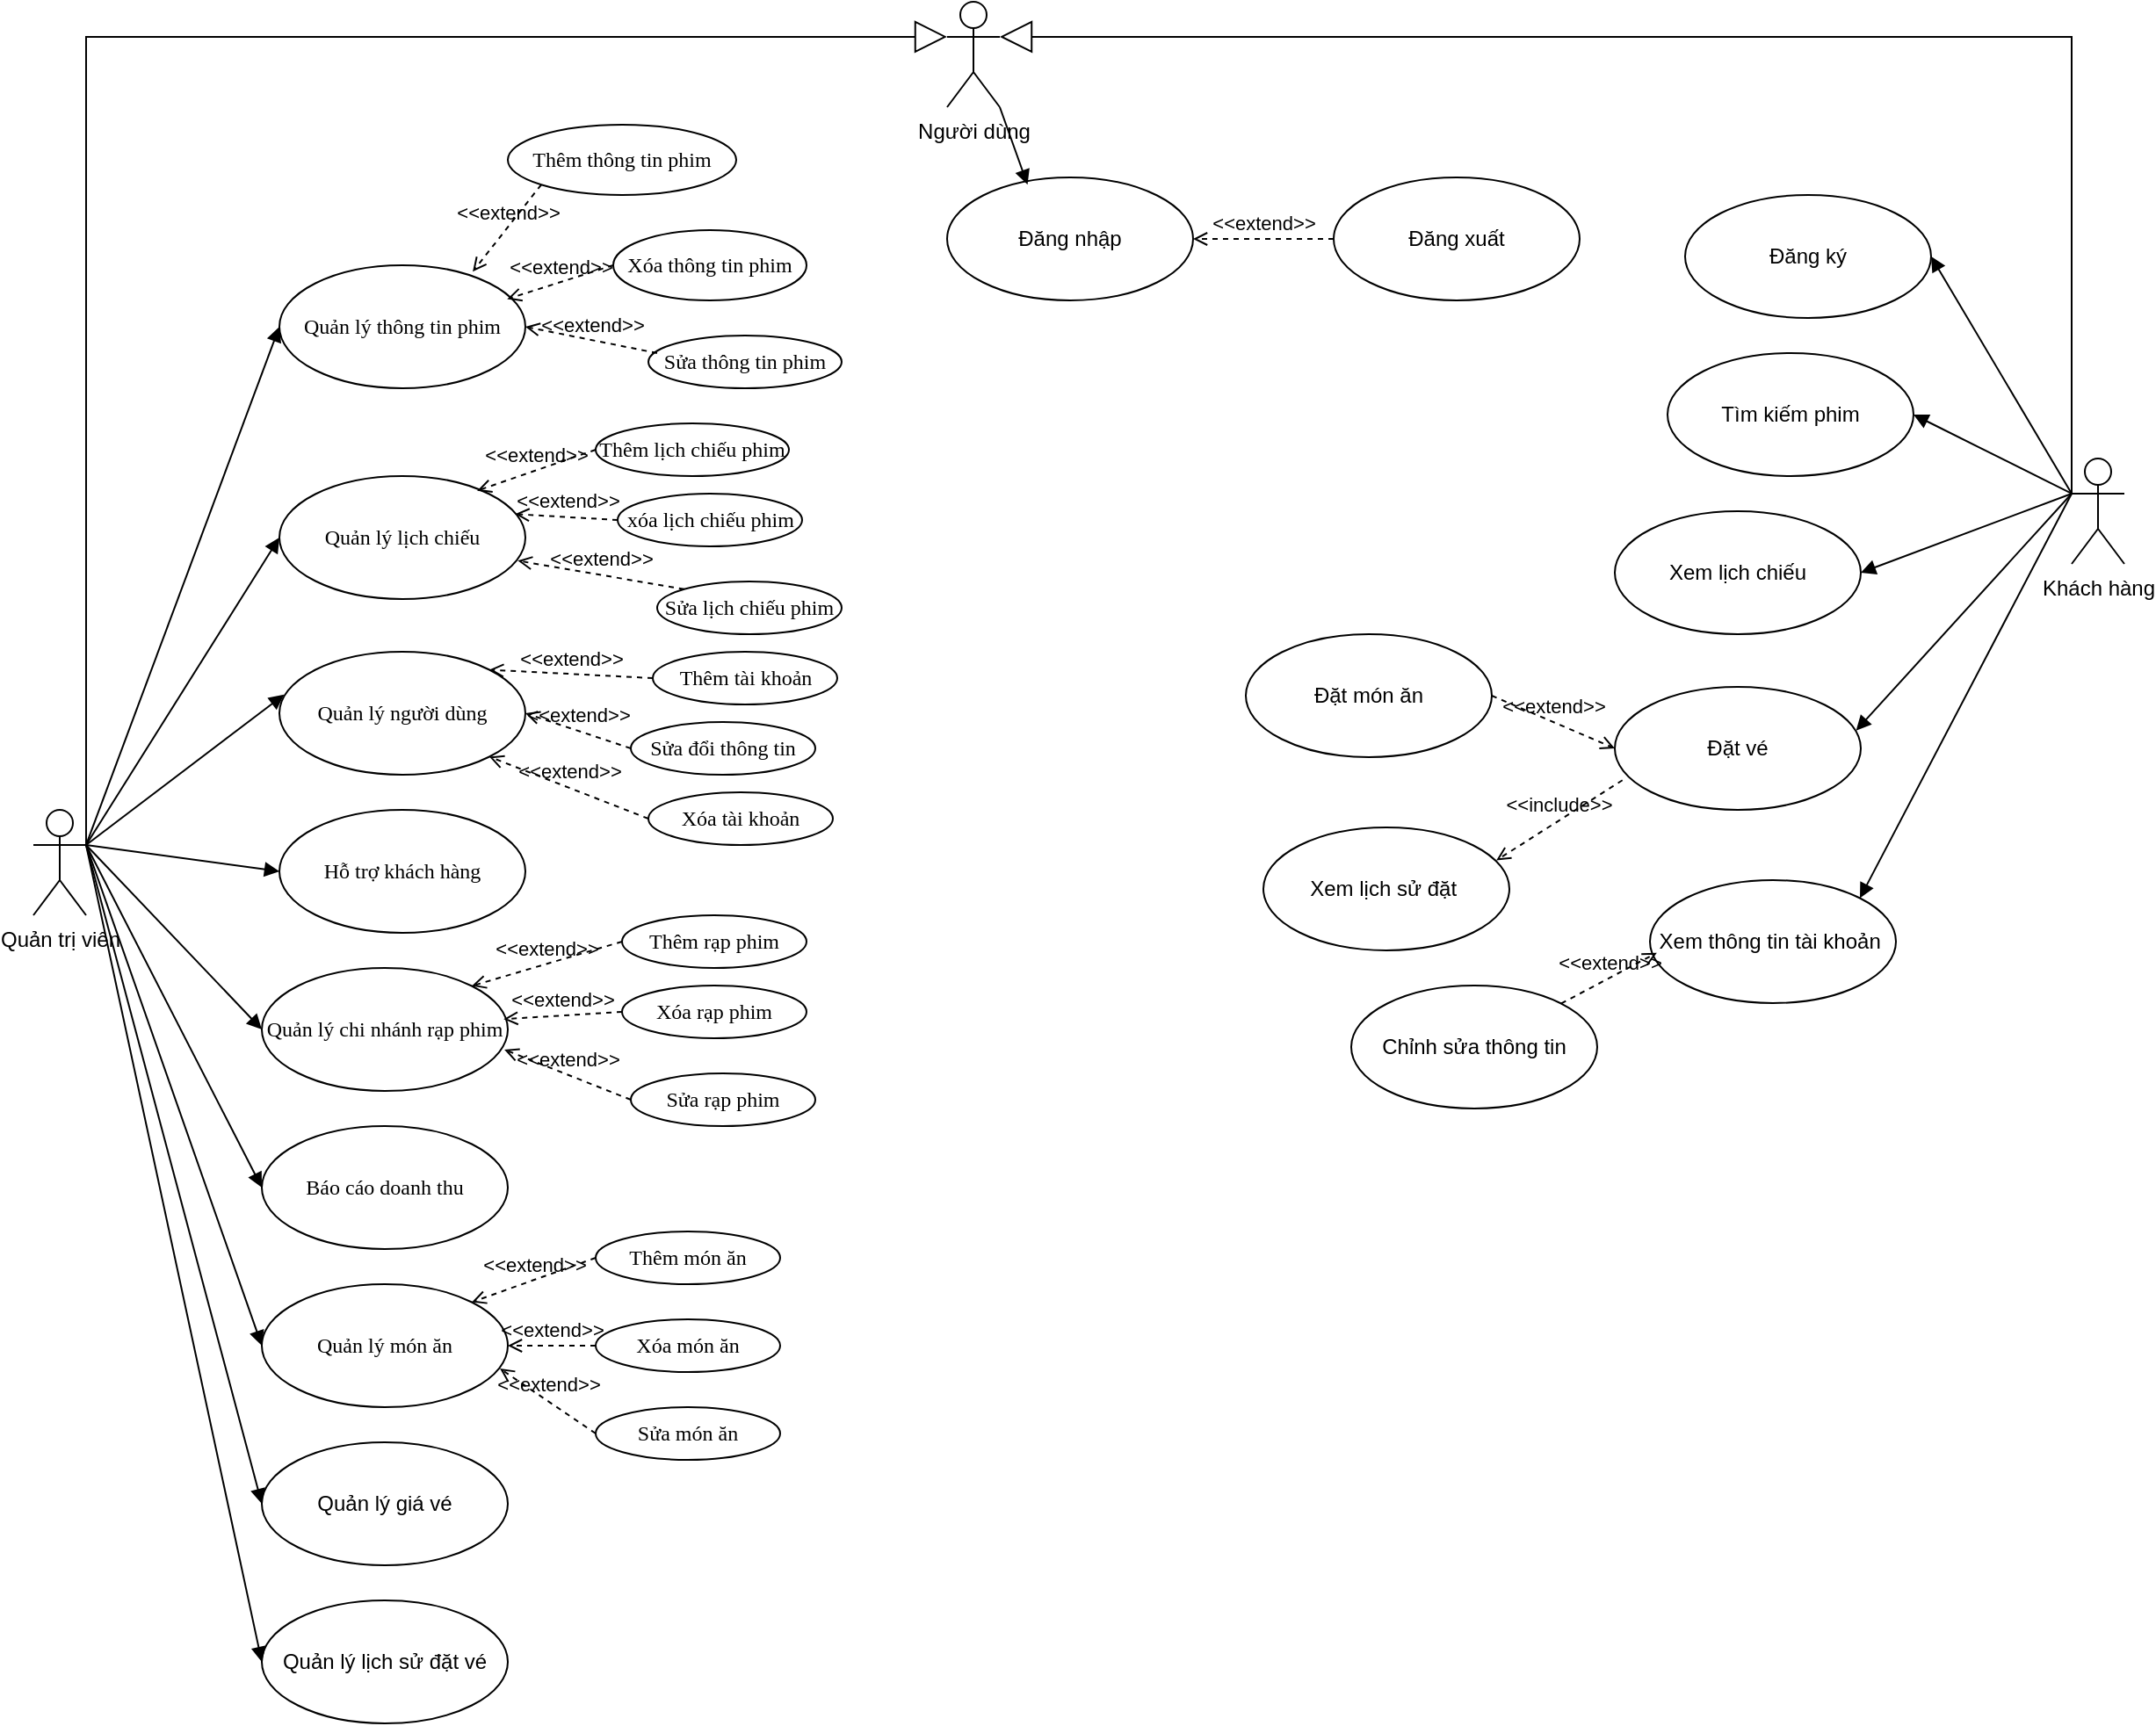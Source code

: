 <mxfile version="24.4.0" type="device">
  <diagram name="UC" id="OTLw87CRdh3D2ib7LzIk">
    <mxGraphModel dx="2585" dy="1162" grid="1" gridSize="10" guides="1" tooltips="1" connect="1" arrows="1" fold="1" page="1" pageScale="1" pageWidth="850" pageHeight="1100" background="#FFFFFF" math="0" shadow="0">
      <root>
        <mxCell id="0" />
        <mxCell id="1" parent="0" />
        <mxCell id="ANZ1kcfsG3lYuSEbbKu_-1" value="Khách hàng" style="shape=umlActor;verticalLabelPosition=bottom;verticalAlign=top;html=1;outlineConnect=0;" vertex="1" parent="1">
          <mxGeometry x="950" y="290" width="30" height="60" as="geometry" />
        </mxCell>
        <mxCell id="ANZ1kcfsG3lYuSEbbKu_-2" value="Quản trị viên" style="shape=umlActor;verticalLabelPosition=bottom;verticalAlign=top;html=1;outlineConnect=0;" vertex="1" parent="1">
          <mxGeometry x="-210" y="490" width="30" height="60" as="geometry" />
        </mxCell>
        <mxCell id="ANZ1kcfsG3lYuSEbbKu_-5" value="Người dùng" style="shape=umlActor;verticalLabelPosition=bottom;verticalAlign=top;html=1;outlineConnect=0;" vertex="1" parent="1">
          <mxGeometry x="310" y="30" width="30" height="60" as="geometry" />
        </mxCell>
        <mxCell id="ANZ1kcfsG3lYuSEbbKu_-6" value="" style="endArrow=block;endSize=16;endFill=0;html=1;rounded=0;exitX=1;exitY=0.333;exitDx=0;exitDy=0;exitPerimeter=0;entryX=0;entryY=0.333;entryDx=0;entryDy=0;entryPerimeter=0;" edge="1" parent="1" source="ANZ1kcfsG3lYuSEbbKu_-2" target="ANZ1kcfsG3lYuSEbbKu_-5">
          <mxGeometry width="160" relative="1" as="geometry">
            <mxPoint x="-20" y="330" as="sourcePoint" />
            <mxPoint x="140" y="330" as="targetPoint" />
            <Array as="points">
              <mxPoint x="-180" y="50" />
            </Array>
          </mxGeometry>
        </mxCell>
        <mxCell id="ANZ1kcfsG3lYuSEbbKu_-8" value="" style="endArrow=block;endSize=16;endFill=0;html=1;rounded=0;exitX=0;exitY=0.333;exitDx=0;exitDy=0;exitPerimeter=0;entryX=1;entryY=0.333;entryDx=0;entryDy=0;entryPerimeter=0;" edge="1" parent="1" source="ANZ1kcfsG3lYuSEbbKu_-1" target="ANZ1kcfsG3lYuSEbbKu_-5">
          <mxGeometry width="160" relative="1" as="geometry">
            <mxPoint x="-120" y="340" as="sourcePoint" />
            <mxPoint x="320" y="60" as="targetPoint" />
            <Array as="points">
              <mxPoint x="950" y="50" />
            </Array>
          </mxGeometry>
        </mxCell>
        <mxCell id="ANZ1kcfsG3lYuSEbbKu_-10" value="Đăng nhập" style="ellipse;whiteSpace=wrap;html=1;" vertex="1" parent="1">
          <mxGeometry x="310" y="130" width="140" height="70" as="geometry" />
        </mxCell>
        <mxCell id="ANZ1kcfsG3lYuSEbbKu_-11" value="Đăng xuất" style="ellipse;whiteSpace=wrap;html=1;" vertex="1" parent="1">
          <mxGeometry x="530" y="130" width="140" height="70" as="geometry" />
        </mxCell>
        <mxCell id="ANZ1kcfsG3lYuSEbbKu_-14" value="&amp;lt;&amp;lt;extend&amp;gt;&amp;gt;" style="html=1;verticalAlign=bottom;labelBackgroundColor=none;endArrow=open;endFill=0;dashed=1;rounded=0;exitX=0;exitY=0.5;exitDx=0;exitDy=0;entryX=1;entryY=0.5;entryDx=0;entryDy=0;" edge="1" parent="1" source="ANZ1kcfsG3lYuSEbbKu_-11" target="ANZ1kcfsG3lYuSEbbKu_-10">
          <mxGeometry width="160" relative="1" as="geometry">
            <mxPoint x="470" y="120" as="sourcePoint" />
            <mxPoint x="630" y="120" as="targetPoint" />
          </mxGeometry>
        </mxCell>
        <mxCell id="ANZ1kcfsG3lYuSEbbKu_-15" value="" style="html=1;verticalAlign=bottom;labelBackgroundColor=none;endArrow=block;endFill=1;rounded=0;exitX=1;exitY=1;exitDx=0;exitDy=0;exitPerimeter=0;entryX=0.327;entryY=0.059;entryDx=0;entryDy=0;entryPerimeter=0;" edge="1" parent="1" source="ANZ1kcfsG3lYuSEbbKu_-5" target="ANZ1kcfsG3lYuSEbbKu_-10">
          <mxGeometry width="160" relative="1" as="geometry">
            <mxPoint x="390" y="80" as="sourcePoint" />
            <mxPoint x="550" y="80" as="targetPoint" />
          </mxGeometry>
        </mxCell>
        <mxCell id="ANZ1kcfsG3lYuSEbbKu_-17" value="Đăng ký" style="ellipse;whiteSpace=wrap;html=1;" vertex="1" parent="1">
          <mxGeometry x="730" y="140" width="140" height="70" as="geometry" />
        </mxCell>
        <mxCell id="ANZ1kcfsG3lYuSEbbKu_-18" value="" style="html=1;verticalAlign=bottom;labelBackgroundColor=none;endArrow=block;endFill=1;rounded=0;exitX=0;exitY=0.333;exitDx=0;exitDy=0;exitPerimeter=0;entryX=1;entryY=0.5;entryDx=0;entryDy=0;" edge="1" parent="1" source="ANZ1kcfsG3lYuSEbbKu_-1" target="ANZ1kcfsG3lYuSEbbKu_-17">
          <mxGeometry width="160" relative="1" as="geometry">
            <mxPoint x="350" y="100" as="sourcePoint" />
            <mxPoint x="366" y="144" as="targetPoint" />
          </mxGeometry>
        </mxCell>
        <mxCell id="ANZ1kcfsG3lYuSEbbKu_-19" value="Tìm kiếm phim" style="ellipse;whiteSpace=wrap;html=1;" vertex="1" parent="1">
          <mxGeometry x="720" y="230" width="140" height="70" as="geometry" />
        </mxCell>
        <mxCell id="ANZ1kcfsG3lYuSEbbKu_-20" value="Xem lịch chiếu" style="ellipse;whiteSpace=wrap;html=1;" vertex="1" parent="1">
          <mxGeometry x="690" y="320" width="140" height="70" as="geometry" />
        </mxCell>
        <mxCell id="ANZ1kcfsG3lYuSEbbKu_-21" value="Đặt vé" style="ellipse;whiteSpace=wrap;html=1;" vertex="1" parent="1">
          <mxGeometry x="690" y="420" width="140" height="70" as="geometry" />
        </mxCell>
        <mxCell id="ANZ1kcfsG3lYuSEbbKu_-22" value="Đặt món ăn" style="ellipse;whiteSpace=wrap;html=1;" vertex="1" parent="1">
          <mxGeometry x="480" y="390" width="140" height="70" as="geometry" />
        </mxCell>
        <mxCell id="ANZ1kcfsG3lYuSEbbKu_-23" value="Xem thông tin tài khoản&amp;nbsp;" style="ellipse;whiteSpace=wrap;html=1;" vertex="1" parent="1">
          <mxGeometry x="710" y="530" width="140" height="70" as="geometry" />
        </mxCell>
        <mxCell id="ANZ1kcfsG3lYuSEbbKu_-24" value="" style="html=1;verticalAlign=bottom;labelBackgroundColor=none;endArrow=block;endFill=1;rounded=0;entryX=1;entryY=0.5;entryDx=0;entryDy=0;exitX=0;exitY=0.333;exitDx=0;exitDy=0;exitPerimeter=0;" edge="1" parent="1" source="ANZ1kcfsG3lYuSEbbKu_-1" target="ANZ1kcfsG3lYuSEbbKu_-19">
          <mxGeometry width="160" relative="1" as="geometry">
            <mxPoint x="930" y="350" as="sourcePoint" />
            <mxPoint x="830" y="235" as="targetPoint" />
          </mxGeometry>
        </mxCell>
        <mxCell id="ANZ1kcfsG3lYuSEbbKu_-25" value="" style="html=1;verticalAlign=bottom;labelBackgroundColor=none;endArrow=block;endFill=1;rounded=0;entryX=1;entryY=0.5;entryDx=0;entryDy=0;exitX=0;exitY=0.333;exitDx=0;exitDy=0;exitPerimeter=0;" edge="1" parent="1" source="ANZ1kcfsG3lYuSEbbKu_-1" target="ANZ1kcfsG3lYuSEbbKu_-20">
          <mxGeometry width="160" relative="1" as="geometry">
            <mxPoint x="870" y="400" as="sourcePoint" />
            <mxPoint x="1030" y="400" as="targetPoint" />
          </mxGeometry>
        </mxCell>
        <mxCell id="ANZ1kcfsG3lYuSEbbKu_-26" value="" style="html=1;verticalAlign=bottom;labelBackgroundColor=none;endArrow=block;endFill=1;rounded=0;entryX=0.981;entryY=0.355;entryDx=0;entryDy=0;exitX=0;exitY=0.333;exitDx=0;exitDy=0;exitPerimeter=0;entryPerimeter=0;" edge="1" parent="1" source="ANZ1kcfsG3lYuSEbbKu_-1" target="ANZ1kcfsG3lYuSEbbKu_-21">
          <mxGeometry width="160" relative="1" as="geometry">
            <mxPoint x="960" y="400" as="sourcePoint" />
            <mxPoint x="840" y="245" as="targetPoint" />
          </mxGeometry>
        </mxCell>
        <mxCell id="ANZ1kcfsG3lYuSEbbKu_-27" value="" style="html=1;verticalAlign=bottom;labelBackgroundColor=none;endArrow=block;endFill=1;rounded=0;exitX=0;exitY=0.333;exitDx=0;exitDy=0;exitPerimeter=0;entryX=1;entryY=0;entryDx=0;entryDy=0;" edge="1" parent="1" source="ANZ1kcfsG3lYuSEbbKu_-1" target="ANZ1kcfsG3lYuSEbbKu_-23">
          <mxGeometry width="160" relative="1" as="geometry">
            <mxPoint x="980" y="340" as="sourcePoint" />
            <mxPoint x="850" y="255" as="targetPoint" />
          </mxGeometry>
        </mxCell>
        <mxCell id="ANZ1kcfsG3lYuSEbbKu_-28" value="&amp;lt;&amp;lt;extend&amp;gt;&amp;gt;" style="html=1;verticalAlign=bottom;labelBackgroundColor=none;endArrow=open;endFill=0;dashed=1;rounded=0;exitX=1;exitY=0.5;exitDx=0;exitDy=0;entryX=0;entryY=0.5;entryDx=0;entryDy=0;" edge="1" parent="1" source="ANZ1kcfsG3lYuSEbbKu_-22" target="ANZ1kcfsG3lYuSEbbKu_-21">
          <mxGeometry width="160" relative="1" as="geometry">
            <mxPoint x="540" y="175" as="sourcePoint" />
            <mxPoint x="460" y="175" as="targetPoint" />
          </mxGeometry>
        </mxCell>
        <mxCell id="ANZ1kcfsG3lYuSEbbKu_-29" value="&lt;p class=&quot;MsoNormal&quot;&gt;&lt;span style=&quot;mso-spacerun:&#39;yes&#39;;font-family:&#39;Times New Roman&#39;;font-size:13,0000pt;&quot;&gt;Quản lý thông tin phim&lt;/span&gt;&lt;/p&gt;" style="ellipse;whiteSpace=wrap;html=1;" vertex="1" parent="1">
          <mxGeometry x="-70" y="180" width="140" height="70" as="geometry" />
        </mxCell>
        <mxCell id="ANZ1kcfsG3lYuSEbbKu_-30" value="&lt;p class=&quot;MsoNormal&quot;&gt;&lt;span style=&quot;mso-spacerun:&#39;yes&#39;;font-family:&#39;Times New Roman&#39;;font-size:13,0000pt;&quot;&gt;Quản lý lịch chiếu&lt;/span&gt;&lt;/p&gt;" style="ellipse;whiteSpace=wrap;html=1;" vertex="1" parent="1">
          <mxGeometry x="-70" y="300" width="140" height="70" as="geometry" />
        </mxCell>
        <mxCell id="ANZ1kcfsG3lYuSEbbKu_-31" value="&lt;p class=&quot;MsoNormal&quot;&gt;&lt;span style=&quot;mso-spacerun:&#39;yes&#39;;font-family:&#39;Times New Roman&#39;;font-size:13,0000pt;&quot;&gt;Quản lý người dùng&lt;/span&gt;&lt;/p&gt;" style="ellipse;whiteSpace=wrap;html=1;" vertex="1" parent="1">
          <mxGeometry x="-70" y="400" width="140" height="70" as="geometry" />
        </mxCell>
        <mxCell id="ANZ1kcfsG3lYuSEbbKu_-32" value="&lt;p class=&quot;MsoNormal&quot;&gt;&lt;span style=&quot;mso-spacerun:&#39;yes&#39;;font-family:&#39;Times New Roman&#39;;font-size:13,0000pt;&quot;&gt;Hỗ trợ khách hàng&lt;/span&gt;&lt;/p&gt;" style="ellipse;whiteSpace=wrap;html=1;" vertex="1" parent="1">
          <mxGeometry x="-70" y="490" width="140" height="70" as="geometry" />
        </mxCell>
        <mxCell id="ANZ1kcfsG3lYuSEbbKu_-33" value="&lt;p class=&quot;MsoNormal&quot;&gt;&lt;span style=&quot;mso-spacerun:&#39;yes&#39;;font-family:&#39;Times New Roman&#39;;font-size:13,0000pt;&quot;&gt;Quản lý chi nhánh rạp phim&lt;/span&gt;&lt;/p&gt;" style="ellipse;whiteSpace=wrap;html=1;" vertex="1" parent="1">
          <mxGeometry x="-80" y="580" width="140" height="70" as="geometry" />
        </mxCell>
        <mxCell id="ANZ1kcfsG3lYuSEbbKu_-34" value="&lt;p class=&quot;MsoNormal&quot;&gt;&lt;span style=&quot;mso-spacerun:&#39;yes&#39;;font-family:&#39;Times New Roman&#39;;font-size:13,0000pt;&quot;&gt;Báo cáo doanh thu&lt;/span&gt;&lt;/p&gt;" style="ellipse;whiteSpace=wrap;html=1;" vertex="1" parent="1">
          <mxGeometry x="-80" y="670" width="140" height="70" as="geometry" />
        </mxCell>
        <mxCell id="ANZ1kcfsG3lYuSEbbKu_-35" value="&lt;p class=&quot;MsoNormal&quot;&gt;&lt;span style=&quot;mso-spacerun:&#39;yes&#39;;font-family:&#39;Times New Roman&#39;;font-size:13,0000pt;&quot;&gt;Quản lý món ăn&lt;/span&gt;&lt;/p&gt;" style="ellipse;whiteSpace=wrap;html=1;" vertex="1" parent="1">
          <mxGeometry x="-80" y="760" width="140" height="70" as="geometry" />
        </mxCell>
        <mxCell id="ANZ1kcfsG3lYuSEbbKu_-36" value="Xem lịch sử đặt&amp;nbsp;" style="ellipse;whiteSpace=wrap;html=1;" vertex="1" parent="1">
          <mxGeometry x="490" y="500" width="140" height="70" as="geometry" />
        </mxCell>
        <mxCell id="ANZ1kcfsG3lYuSEbbKu_-37" value="&amp;lt;&amp;lt;include&amp;gt;&amp;gt;" style="html=1;verticalAlign=bottom;labelBackgroundColor=none;endArrow=open;endFill=0;dashed=1;rounded=0;exitX=0.031;exitY=0.759;exitDx=0;exitDy=0;exitPerimeter=0;entryX=0.947;entryY=0.268;entryDx=0;entryDy=0;entryPerimeter=0;" edge="1" parent="1" source="ANZ1kcfsG3lYuSEbbKu_-21" target="ANZ1kcfsG3lYuSEbbKu_-36">
          <mxGeometry width="160" relative="1" as="geometry">
            <mxPoint x="550" y="610" as="sourcePoint" />
            <mxPoint x="710" y="610" as="targetPoint" />
          </mxGeometry>
        </mxCell>
        <mxCell id="ANZ1kcfsG3lYuSEbbKu_-38" value="Quản lý giá vé" style="ellipse;whiteSpace=wrap;html=1;" vertex="1" parent="1">
          <mxGeometry x="-80" y="850" width="140" height="70" as="geometry" />
        </mxCell>
        <mxCell id="ANZ1kcfsG3lYuSEbbKu_-39" value="Quản lý lịch sử đặt vé" style="ellipse;whiteSpace=wrap;html=1;" vertex="1" parent="1">
          <mxGeometry x="-80" y="940" width="140" height="70" as="geometry" />
        </mxCell>
        <mxCell id="ANZ1kcfsG3lYuSEbbKu_-40" value="&lt;p class=&quot;MsoNormal&quot;&gt;&lt;span style=&quot;mso-spacerun:&#39;yes&#39;;font-family:&#39;Times New Roman&#39;;font-size:13,0000pt;&quot;&gt;Xóa thông tin phim&lt;/span&gt;&lt;/p&gt;" style="ellipse;whiteSpace=wrap;html=1;" vertex="1" parent="1">
          <mxGeometry x="120" y="160" width="110" height="40" as="geometry" />
        </mxCell>
        <mxCell id="ANZ1kcfsG3lYuSEbbKu_-41" value="&lt;p class=&quot;MsoNormal&quot;&gt;&lt;span style=&quot;mso-spacerun:&#39;yes&#39;;font-family:&#39;Times New Roman&#39;;font-size:13,0000pt;&quot;&gt;Thêm thông tin phim&lt;/span&gt;&lt;/p&gt;" style="ellipse;whiteSpace=wrap;html=1;" vertex="1" parent="1">
          <mxGeometry x="60" y="100" width="130" height="40" as="geometry" />
        </mxCell>
        <mxCell id="ANZ1kcfsG3lYuSEbbKu_-42" value="&lt;p class=&quot;MsoNormal&quot;&gt;&lt;span style=&quot;mso-spacerun:&#39;yes&#39;;font-family:&#39;Times New Roman&#39;;font-size:13,0000pt;&quot;&gt;Sửa thông tin phim&lt;/span&gt;&lt;/p&gt;" style="ellipse;whiteSpace=wrap;html=1;" vertex="1" parent="1">
          <mxGeometry x="140" y="220" width="110" height="30" as="geometry" />
        </mxCell>
        <mxCell id="ANZ1kcfsG3lYuSEbbKu_-43" value="&amp;lt;&amp;lt;extend&amp;gt;&amp;gt;" style="html=1;verticalAlign=bottom;labelBackgroundColor=none;endArrow=open;endFill=0;dashed=1;rounded=0;exitX=0;exitY=1;exitDx=0;exitDy=0;entryX=0.786;entryY=0.052;entryDx=0;entryDy=0;entryPerimeter=0;" edge="1" parent="1" source="ANZ1kcfsG3lYuSEbbKu_-41" target="ANZ1kcfsG3lYuSEbbKu_-29">
          <mxGeometry width="160" relative="1" as="geometry">
            <mxPoint x="-100" y="150" as="sourcePoint" />
            <mxPoint x="60" y="150" as="targetPoint" />
          </mxGeometry>
        </mxCell>
        <mxCell id="ANZ1kcfsG3lYuSEbbKu_-44" value="&amp;lt;&amp;lt;extend&amp;gt;&amp;gt;" style="html=1;verticalAlign=bottom;labelBackgroundColor=none;endArrow=open;endFill=0;dashed=1;rounded=0;exitX=0;exitY=0.5;exitDx=0;exitDy=0;entryX=0.926;entryY=0.275;entryDx=0;entryDy=0;entryPerimeter=0;" edge="1" parent="1" source="ANZ1kcfsG3lYuSEbbKu_-40" target="ANZ1kcfsG3lYuSEbbKu_-29">
          <mxGeometry width="160" relative="1" as="geometry">
            <mxPoint x="108.96" y="150.36" as="sourcePoint" />
            <mxPoint x="69.96" y="200.36" as="targetPoint" />
          </mxGeometry>
        </mxCell>
        <mxCell id="ANZ1kcfsG3lYuSEbbKu_-45" value="&amp;lt;&amp;lt;extend&amp;gt;&amp;gt;" style="html=1;verticalAlign=bottom;labelBackgroundColor=none;endArrow=open;endFill=0;dashed=1;rounded=0;exitX=0.045;exitY=0.333;exitDx=0;exitDy=0;entryX=1;entryY=0.5;entryDx=0;entryDy=0;exitPerimeter=0;" edge="1" parent="1" source="ANZ1kcfsG3lYuSEbbKu_-42" target="ANZ1kcfsG3lYuSEbbKu_-29">
          <mxGeometry width="160" relative="1" as="geometry">
            <mxPoint x="140" y="210" as="sourcePoint" />
            <mxPoint x="80" y="229" as="targetPoint" />
          </mxGeometry>
        </mxCell>
        <mxCell id="ANZ1kcfsG3lYuSEbbKu_-46" value="" style="html=1;verticalAlign=bottom;labelBackgroundColor=none;endArrow=block;endFill=1;rounded=0;exitX=1;exitY=0.333;exitDx=0;exitDy=0;exitPerimeter=0;entryX=0;entryY=0.5;entryDx=0;entryDy=0;" edge="1" parent="1" source="ANZ1kcfsG3lYuSEbbKu_-2" target="ANZ1kcfsG3lYuSEbbKu_-29">
          <mxGeometry width="160" relative="1" as="geometry">
            <mxPoint x="-100" y="265.87" as="sourcePoint" />
            <mxPoint x="-84" y="309.87" as="targetPoint" />
          </mxGeometry>
        </mxCell>
        <mxCell id="ANZ1kcfsG3lYuSEbbKu_-47" value="&lt;p class=&quot;MsoNormal&quot;&gt;&lt;span style=&quot;mso-spacerun:&#39;yes&#39;;font-family:&#39;Times New Roman&#39;;font-size:13,0000pt;&quot;&gt;Thêm lịch chiếu phim&lt;/span&gt;&lt;/p&gt;" style="ellipse;whiteSpace=wrap;html=1;" vertex="1" parent="1">
          <mxGeometry x="110" y="270" width="110" height="30" as="geometry" />
        </mxCell>
        <mxCell id="ANZ1kcfsG3lYuSEbbKu_-48" value="&lt;p class=&quot;MsoNormal&quot;&gt;&lt;span style=&quot;mso-spacerun:&#39;yes&#39;;font-family:&#39;Times New Roman&#39;;font-size:13,0000pt;&quot;&gt;xóa lịch chiếu phim&lt;/span&gt;&lt;/p&gt;" style="ellipse;whiteSpace=wrap;html=1;" vertex="1" parent="1">
          <mxGeometry x="122.5" y="310" width="105" height="30" as="geometry" />
        </mxCell>
        <mxCell id="ANZ1kcfsG3lYuSEbbKu_-49" value="&lt;p class=&quot;MsoNormal&quot;&gt;&lt;span style=&quot;mso-spacerun:&#39;yes&#39;;font-family:&#39;Times New Roman&#39;;font-size:13,0000pt;&quot;&gt;Sửa lịch chiếu phim&lt;/span&gt;&lt;/p&gt;" style="ellipse;whiteSpace=wrap;html=1;" vertex="1" parent="1">
          <mxGeometry x="145" y="360" width="105" height="30" as="geometry" />
        </mxCell>
        <mxCell id="ANZ1kcfsG3lYuSEbbKu_-50" value="&amp;lt;&amp;lt;extend&amp;gt;&amp;gt;" style="html=1;verticalAlign=bottom;labelBackgroundColor=none;endArrow=open;endFill=0;dashed=1;rounded=0;exitX=0;exitY=0.5;exitDx=0;exitDy=0;entryX=0.804;entryY=0.119;entryDx=0;entryDy=0;entryPerimeter=0;" edge="1" parent="1" source="ANZ1kcfsG3lYuSEbbKu_-47" target="ANZ1kcfsG3lYuSEbbKu_-30">
          <mxGeometry width="160" relative="1" as="geometry">
            <mxPoint x="110.05" y="272.51" as="sourcePoint" />
            <mxPoint x="35.05" y="257.51" as="targetPoint" />
          </mxGeometry>
        </mxCell>
        <mxCell id="ANZ1kcfsG3lYuSEbbKu_-51" value="&amp;lt;&amp;lt;extend&amp;gt;&amp;gt;" style="html=1;verticalAlign=bottom;labelBackgroundColor=none;endArrow=open;endFill=0;dashed=1;rounded=0;exitX=0;exitY=0.5;exitDx=0;exitDy=0;entryX=0.958;entryY=0.309;entryDx=0;entryDy=0;entryPerimeter=0;" edge="1" parent="1" source="ANZ1kcfsG3lYuSEbbKu_-48" target="ANZ1kcfsG3lYuSEbbKu_-30">
          <mxGeometry width="160" relative="1" as="geometry">
            <mxPoint x="127.44" y="305.83" as="sourcePoint" />
            <mxPoint x="60.44" y="333.83" as="targetPoint" />
          </mxGeometry>
        </mxCell>
        <mxCell id="ANZ1kcfsG3lYuSEbbKu_-52" value="&amp;lt;&amp;lt;extend&amp;gt;&amp;gt;" style="html=1;verticalAlign=bottom;labelBackgroundColor=none;endArrow=open;endFill=0;dashed=1;rounded=0;exitX=0;exitY=0;exitDx=0;exitDy=0;entryX=0.969;entryY=0.688;entryDx=0;entryDy=0;entryPerimeter=0;" edge="1" parent="1" source="ANZ1kcfsG3lYuSEbbKu_-49" target="ANZ1kcfsG3lYuSEbbKu_-30">
          <mxGeometry width="160" relative="1" as="geometry">
            <mxPoint x="120.5" y="340" as="sourcePoint" />
            <mxPoint x="90" y="350" as="targetPoint" />
          </mxGeometry>
        </mxCell>
        <mxCell id="ANZ1kcfsG3lYuSEbbKu_-53" value="" style="html=1;verticalAlign=bottom;labelBackgroundColor=none;endArrow=block;endFill=1;rounded=0;exitX=1;exitY=0.333;exitDx=0;exitDy=0;exitPerimeter=0;entryX=0;entryY=0.5;entryDx=0;entryDy=0;" edge="1" parent="1" source="ANZ1kcfsG3lYuSEbbKu_-2" target="ANZ1kcfsG3lYuSEbbKu_-30">
          <mxGeometry width="160" relative="1" as="geometry">
            <mxPoint x="-130" y="385" as="sourcePoint" />
            <mxPoint x="-70" y="270" as="targetPoint" />
          </mxGeometry>
        </mxCell>
        <mxCell id="ANZ1kcfsG3lYuSEbbKu_-54" value="" style="html=1;verticalAlign=bottom;labelBackgroundColor=none;endArrow=block;endFill=1;rounded=0;exitX=1;exitY=0.333;exitDx=0;exitDy=0;exitPerimeter=0;entryX=0.019;entryY=0.349;entryDx=0;entryDy=0;entryPerimeter=0;" edge="1" parent="1" source="ANZ1kcfsG3lYuSEbbKu_-2" target="ANZ1kcfsG3lYuSEbbKu_-31">
          <mxGeometry width="160" relative="1" as="geometry">
            <mxPoint x="-140" y="365" as="sourcePoint" />
            <mxPoint x="-80" y="375" as="targetPoint" />
          </mxGeometry>
        </mxCell>
        <mxCell id="ANZ1kcfsG3lYuSEbbKu_-57" value="&lt;p class=&quot;MsoNormal&quot;&gt;&lt;span style=&quot;mso-spacerun:&#39;yes&#39;;font-family:&#39;Times New Roman&#39;;font-size:13,0000pt;&quot;&gt;Thêm tài khoản&lt;/span&gt;&lt;/p&gt;" style="ellipse;whiteSpace=wrap;html=1;" vertex="1" parent="1">
          <mxGeometry x="142.5" y="400" width="105" height="30" as="geometry" />
        </mxCell>
        <mxCell id="ANZ1kcfsG3lYuSEbbKu_-58" value="&lt;p class=&quot;MsoNormal&quot;&gt;&lt;span style=&quot;font-family: &amp;quot;Times New Roman&amp;quot;; background-color: initial;&quot;&gt;Sửa đổi thông tin&lt;/span&gt;&lt;/p&gt;" style="ellipse;whiteSpace=wrap;html=1;" vertex="1" parent="1">
          <mxGeometry x="130" y="440" width="105" height="30" as="geometry" />
        </mxCell>
        <mxCell id="ANZ1kcfsG3lYuSEbbKu_-59" value="&lt;p class=&quot;MsoNormal&quot;&gt;&lt;span style=&quot;mso-spacerun:&#39;yes&#39;;font-family:&#39;Times New Roman&#39;;font-size:13,0000pt;&quot;&gt;Xóa tài khoản&lt;/span&gt;&lt;/p&gt;" style="ellipse;whiteSpace=wrap;html=1;" vertex="1" parent="1">
          <mxGeometry x="140" y="480" width="105" height="30" as="geometry" />
        </mxCell>
        <mxCell id="ANZ1kcfsG3lYuSEbbKu_-60" style="edgeStyle=orthogonalEdgeStyle;rounded=0;orthogonalLoop=1;jettySize=auto;html=1;exitX=0.5;exitY=1;exitDx=0;exitDy=0;" edge="1" parent="1" source="ANZ1kcfsG3lYuSEbbKu_-57" target="ANZ1kcfsG3lYuSEbbKu_-57">
          <mxGeometry relative="1" as="geometry" />
        </mxCell>
        <mxCell id="ANZ1kcfsG3lYuSEbbKu_-61" value="&amp;lt;&amp;lt;extend&amp;gt;&amp;gt;" style="html=1;verticalAlign=bottom;labelBackgroundColor=none;endArrow=open;endFill=0;dashed=1;rounded=0;exitX=0;exitY=0.5;exitDx=0;exitDy=0;entryX=1;entryY=0;entryDx=0;entryDy=0;" edge="1" parent="1" source="ANZ1kcfsG3lYuSEbbKu_-57" target="ANZ1kcfsG3lYuSEbbKu_-31">
          <mxGeometry width="160" relative="1" as="geometry">
            <mxPoint x="165" y="374" as="sourcePoint" />
            <mxPoint x="80" y="360" as="targetPoint" />
          </mxGeometry>
        </mxCell>
        <mxCell id="ANZ1kcfsG3lYuSEbbKu_-62" value="&amp;lt;&amp;lt;extend&amp;gt;&amp;gt;" style="html=1;verticalAlign=bottom;labelBackgroundColor=none;endArrow=open;endFill=0;dashed=1;rounded=0;exitX=0;exitY=0.5;exitDx=0;exitDy=0;entryX=1;entryY=0.5;entryDx=0;entryDy=0;" edge="1" parent="1" source="ANZ1kcfsG3lYuSEbbKu_-58" target="ANZ1kcfsG3lYuSEbbKu_-31">
          <mxGeometry width="160" relative="1" as="geometry">
            <mxPoint x="145.5" y="434.75" as="sourcePoint" />
            <mxPoint x="51.5" y="429.75" as="targetPoint" />
          </mxGeometry>
        </mxCell>
        <mxCell id="ANZ1kcfsG3lYuSEbbKu_-63" value="&amp;lt;&amp;lt;extend&amp;gt;&amp;gt;" style="html=1;verticalAlign=bottom;labelBackgroundColor=none;endArrow=open;endFill=0;dashed=1;rounded=0;exitX=0;exitY=0.5;exitDx=0;exitDy=0;entryX=1;entryY=1;entryDx=0;entryDy=0;" edge="1" parent="1" source="ANZ1kcfsG3lYuSEbbKu_-59" target="ANZ1kcfsG3lYuSEbbKu_-31">
          <mxGeometry width="160" relative="1" as="geometry">
            <mxPoint x="130" y="485" as="sourcePoint" />
            <mxPoint x="36" y="480" as="targetPoint" />
          </mxGeometry>
        </mxCell>
        <mxCell id="ANZ1kcfsG3lYuSEbbKu_-64" value="" style="html=1;verticalAlign=bottom;labelBackgroundColor=none;endArrow=block;endFill=1;rounded=0;exitX=1;exitY=0.333;exitDx=0;exitDy=0;exitPerimeter=0;entryX=0;entryY=0.5;entryDx=0;entryDy=0;" edge="1" parent="1" source="ANZ1kcfsG3lYuSEbbKu_-2" target="ANZ1kcfsG3lYuSEbbKu_-32">
          <mxGeometry width="160" relative="1" as="geometry">
            <mxPoint x="-150" y="440" as="sourcePoint" />
            <mxPoint x="-87" y="534" as="targetPoint" />
          </mxGeometry>
        </mxCell>
        <mxCell id="ANZ1kcfsG3lYuSEbbKu_-65" value="" style="html=1;verticalAlign=bottom;labelBackgroundColor=none;endArrow=block;endFill=1;rounded=0;exitX=1;exitY=0.333;exitDx=0;exitDy=0;exitPerimeter=0;entryX=0;entryY=0.5;entryDx=0;entryDy=0;" edge="1" parent="1" source="ANZ1kcfsG3lYuSEbbKu_-2" target="ANZ1kcfsG3lYuSEbbKu_-34">
          <mxGeometry width="160" relative="1" as="geometry">
            <mxPoint x="-180" y="557.5" as="sourcePoint" />
            <mxPoint x="-70" y="572.5" as="targetPoint" />
          </mxGeometry>
        </mxCell>
        <mxCell id="ANZ1kcfsG3lYuSEbbKu_-66" value="" style="html=1;verticalAlign=bottom;labelBackgroundColor=none;endArrow=block;endFill=1;rounded=0;exitX=1;exitY=0.333;exitDx=0;exitDy=0;exitPerimeter=0;entryX=0;entryY=0.5;entryDx=0;entryDy=0;" edge="1" parent="1" source="ANZ1kcfsG3lYuSEbbKu_-2" target="ANZ1kcfsG3lYuSEbbKu_-33">
          <mxGeometry width="160" relative="1" as="geometry">
            <mxPoint x="-180" y="535" as="sourcePoint" />
            <mxPoint x="-70" y="550" as="targetPoint" />
          </mxGeometry>
        </mxCell>
        <mxCell id="ANZ1kcfsG3lYuSEbbKu_-67" value="&lt;p class=&quot;MsoNormal&quot;&gt;&lt;span style=&quot;mso-spacerun:&#39;yes&#39;;font-family:&#39;Times New Roman&#39;;font-size:13,0000pt;&quot;&gt;Thêm rạp phim&lt;/span&gt;&lt;/p&gt;" style="ellipse;whiteSpace=wrap;html=1;" vertex="1" parent="1">
          <mxGeometry x="125" y="550" width="105" height="30" as="geometry" />
        </mxCell>
        <mxCell id="ANZ1kcfsG3lYuSEbbKu_-68" value="&lt;p class=&quot;MsoNormal&quot;&gt;&lt;span style=&quot;font-family: &amp;quot;Times New Roman&amp;quot;;&quot;&gt;Xóa rạp phim&lt;/span&gt;&lt;br&gt;&lt;/p&gt;" style="ellipse;whiteSpace=wrap;html=1;" vertex="1" parent="1">
          <mxGeometry x="125" y="590" width="105" height="30" as="geometry" />
        </mxCell>
        <mxCell id="ANZ1kcfsG3lYuSEbbKu_-69" value="&lt;p class=&quot;MsoNormal&quot;&gt;&lt;span style=&quot;font-family: &amp;quot;Times New Roman&amp;quot;;&quot;&gt;Sửa rạp phim&lt;/span&gt;&lt;br&gt;&lt;/p&gt;" style="ellipse;whiteSpace=wrap;html=1;" vertex="1" parent="1">
          <mxGeometry x="130" y="640" width="105" height="30" as="geometry" />
        </mxCell>
        <mxCell id="ANZ1kcfsG3lYuSEbbKu_-70" value="&amp;lt;&amp;lt;extend&amp;gt;&amp;gt;" style="html=1;verticalAlign=bottom;labelBackgroundColor=none;endArrow=open;endFill=0;dashed=1;rounded=0;exitX=0;exitY=0.5;exitDx=0;exitDy=0;entryX=1;entryY=0;entryDx=0;entryDy=0;" edge="1" parent="1" source="ANZ1kcfsG3lYuSEbbKu_-67" target="ANZ1kcfsG3lYuSEbbKu_-33">
          <mxGeometry width="160" relative="1" as="geometry">
            <mxPoint x="140" y="570" as="sourcePoint" />
            <mxPoint x="49" y="535" as="targetPoint" />
          </mxGeometry>
        </mxCell>
        <mxCell id="ANZ1kcfsG3lYuSEbbKu_-71" value="&amp;lt;&amp;lt;extend&amp;gt;&amp;gt;" style="html=1;verticalAlign=bottom;labelBackgroundColor=none;endArrow=open;endFill=0;dashed=1;rounded=0;exitX=0;exitY=0.5;exitDx=0;exitDy=0;entryX=0.983;entryY=0.416;entryDx=0;entryDy=0;entryPerimeter=0;" edge="1" parent="1" source="ANZ1kcfsG3lYuSEbbKu_-68" target="ANZ1kcfsG3lYuSEbbKu_-33">
          <mxGeometry width="160" relative="1" as="geometry">
            <mxPoint x="125" y="632.5" as="sourcePoint" />
            <mxPoint x="60" y="610" as="targetPoint" />
          </mxGeometry>
        </mxCell>
        <mxCell id="ANZ1kcfsG3lYuSEbbKu_-72" value="&amp;lt;&amp;lt;extend&amp;gt;&amp;gt;" style="html=1;verticalAlign=bottom;labelBackgroundColor=none;endArrow=open;endFill=0;dashed=1;rounded=0;exitX=0;exitY=0.5;exitDx=0;exitDy=0;entryX=0.986;entryY=0.664;entryDx=0;entryDy=0;entryPerimeter=0;" edge="1" parent="1" source="ANZ1kcfsG3lYuSEbbKu_-69" target="ANZ1kcfsG3lYuSEbbKu_-33">
          <mxGeometry x="0.006" width="160" relative="1" as="geometry">
            <mxPoint x="122.5" y="685" as="sourcePoint" />
            <mxPoint x="31.5" y="650" as="targetPoint" />
            <mxPoint as="offset" />
          </mxGeometry>
        </mxCell>
        <mxCell id="ANZ1kcfsG3lYuSEbbKu_-73" value="" style="html=1;verticalAlign=bottom;labelBackgroundColor=none;endArrow=block;endFill=1;rounded=0;exitX=1;exitY=0.333;exitDx=0;exitDy=0;exitPerimeter=0;entryX=0;entryY=0.5;entryDx=0;entryDy=0;" edge="1" parent="1" source="ANZ1kcfsG3lYuSEbbKu_-2" target="ANZ1kcfsG3lYuSEbbKu_-35">
          <mxGeometry width="160" relative="1" as="geometry">
            <mxPoint x="-230" y="620" as="sourcePoint" />
            <mxPoint x="-130" y="815" as="targetPoint" />
          </mxGeometry>
        </mxCell>
        <mxCell id="ANZ1kcfsG3lYuSEbbKu_-74" value="" style="html=1;verticalAlign=bottom;labelBackgroundColor=none;endArrow=block;endFill=1;rounded=0;exitX=1;exitY=0.333;exitDx=0;exitDy=0;exitPerimeter=0;entryX=0;entryY=0.5;entryDx=0;entryDy=0;" edge="1" parent="1" source="ANZ1kcfsG3lYuSEbbKu_-2" target="ANZ1kcfsG3lYuSEbbKu_-38">
          <mxGeometry width="160" relative="1" as="geometry">
            <mxPoint x="-200" y="550" as="sourcePoint" />
            <mxPoint x="-100" y="835" as="targetPoint" />
          </mxGeometry>
        </mxCell>
        <mxCell id="ANZ1kcfsG3lYuSEbbKu_-75" value="" style="html=1;verticalAlign=bottom;labelBackgroundColor=none;endArrow=block;endFill=1;rounded=0;exitX=1;exitY=0.333;exitDx=0;exitDy=0;exitPerimeter=0;entryX=0;entryY=0.5;entryDx=0;entryDy=0;" edge="1" parent="1" source="ANZ1kcfsG3lYuSEbbKu_-2" target="ANZ1kcfsG3lYuSEbbKu_-39">
          <mxGeometry width="160" relative="1" as="geometry">
            <mxPoint x="-200" y="560" as="sourcePoint" />
            <mxPoint x="-100" y="935" as="targetPoint" />
          </mxGeometry>
        </mxCell>
        <mxCell id="ANZ1kcfsG3lYuSEbbKu_-76" value="&lt;p class=&quot;MsoNormal&quot;&gt;&lt;span style=&quot;mso-spacerun:&#39;yes&#39;;font-family:&#39;Times New Roman&#39;;font-size:13,0000pt;&quot;&gt;Thêm món ăn&lt;/span&gt;&lt;/p&gt;" style="ellipse;whiteSpace=wrap;html=1;" vertex="1" parent="1">
          <mxGeometry x="110" y="730" width="105" height="30" as="geometry" />
        </mxCell>
        <mxCell id="ANZ1kcfsG3lYuSEbbKu_-77" value="&lt;p class=&quot;MsoNormal&quot;&gt;&lt;span style=&quot;font-family: &amp;quot;Times New Roman&amp;quot;;&quot;&gt;Xóa món ăn&lt;/span&gt;&lt;br&gt;&lt;/p&gt;" style="ellipse;whiteSpace=wrap;html=1;" vertex="1" parent="1">
          <mxGeometry x="110" y="780" width="105" height="30" as="geometry" />
        </mxCell>
        <mxCell id="ANZ1kcfsG3lYuSEbbKu_-78" value="&lt;p class=&quot;MsoNormal&quot;&gt;&lt;span style=&quot;font-family: &amp;quot;Times New Roman&amp;quot;;&quot;&gt;Sửa món ăn&lt;/span&gt;&lt;br&gt;&lt;/p&gt;" style="ellipse;whiteSpace=wrap;html=1;" vertex="1" parent="1">
          <mxGeometry x="110" y="830" width="105" height="30" as="geometry" />
        </mxCell>
        <mxCell id="ANZ1kcfsG3lYuSEbbKu_-79" value="&amp;lt;&amp;lt;extend&amp;gt;&amp;gt;" style="html=1;verticalAlign=bottom;labelBackgroundColor=none;endArrow=open;endFill=0;dashed=1;rounded=0;exitX=0;exitY=0.5;exitDx=0;exitDy=0;entryX=1;entryY=0;entryDx=0;entryDy=0;" edge="1" parent="1" source="ANZ1kcfsG3lYuSEbbKu_-76" target="ANZ1kcfsG3lYuSEbbKu_-35">
          <mxGeometry x="0.006" width="160" relative="1" as="geometry">
            <mxPoint x="100" y="770" as="sourcePoint" />
            <mxPoint x="28" y="741" as="targetPoint" />
            <mxPoint as="offset" />
          </mxGeometry>
        </mxCell>
        <mxCell id="ANZ1kcfsG3lYuSEbbKu_-80" value="&amp;lt;&amp;lt;extend&amp;gt;&amp;gt;" style="html=1;verticalAlign=bottom;labelBackgroundColor=none;endArrow=open;endFill=0;dashed=1;rounded=0;exitX=0;exitY=0.5;exitDx=0;exitDy=0;entryX=0.968;entryY=0.686;entryDx=0;entryDy=0;entryPerimeter=0;" edge="1" parent="1" source="ANZ1kcfsG3lYuSEbbKu_-78" target="ANZ1kcfsG3lYuSEbbKu_-35">
          <mxGeometry x="0.006" width="160" relative="1" as="geometry">
            <mxPoint x="322" y="913.52" as="sourcePoint" />
            <mxPoint x="250" y="884.52" as="targetPoint" />
            <mxPoint as="offset" />
          </mxGeometry>
        </mxCell>
        <mxCell id="ANZ1kcfsG3lYuSEbbKu_-81" value="&amp;lt;&amp;lt;extend&amp;gt;&amp;gt;" style="html=1;verticalAlign=bottom;labelBackgroundColor=none;endArrow=open;endFill=0;dashed=1;rounded=0;exitX=0;exitY=0.5;exitDx=0;exitDy=0;entryX=1;entryY=0.5;entryDx=0;entryDy=0;" edge="1" parent="1" source="ANZ1kcfsG3lYuSEbbKu_-77" target="ANZ1kcfsG3lYuSEbbKu_-35">
          <mxGeometry x="0.006" width="160" relative="1" as="geometry">
            <mxPoint x="352" y="798.52" as="sourcePoint" />
            <mxPoint x="280" y="769.52" as="targetPoint" />
            <mxPoint as="offset" />
          </mxGeometry>
        </mxCell>
        <mxCell id="ANZ1kcfsG3lYuSEbbKu_-82" value="Chỉnh sửa thông tin" style="ellipse;whiteSpace=wrap;html=1;" vertex="1" parent="1">
          <mxGeometry x="540" y="590" width="140" height="70" as="geometry" />
        </mxCell>
        <mxCell id="ANZ1kcfsG3lYuSEbbKu_-83" value="&amp;lt;&amp;lt;extend&amp;gt;&amp;gt;" style="html=1;verticalAlign=bottom;labelBackgroundColor=none;endArrow=open;endFill=0;dashed=1;rounded=0;exitX=1;exitY=0;exitDx=0;exitDy=0;entryX=0.028;entryY=0.591;entryDx=0;entryDy=0;entryPerimeter=0;" edge="1" parent="1" source="ANZ1kcfsG3lYuSEbbKu_-82" target="ANZ1kcfsG3lYuSEbbKu_-23">
          <mxGeometry width="160" relative="1" as="geometry">
            <mxPoint x="640" y="530" as="sourcePoint" />
            <mxPoint x="710" y="560" as="targetPoint" />
          </mxGeometry>
        </mxCell>
      </root>
    </mxGraphModel>
  </diagram>
</mxfile>
